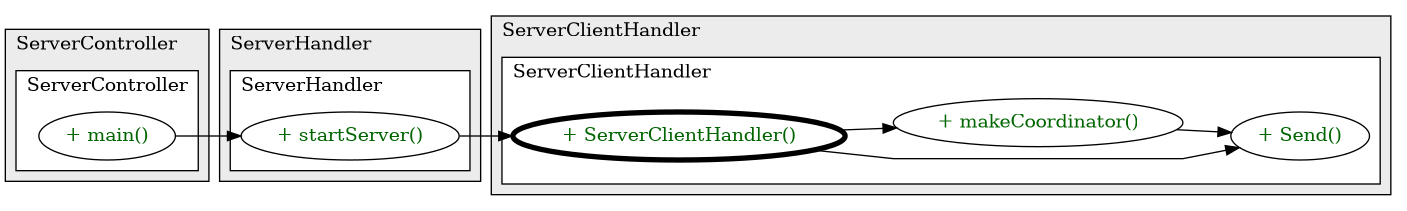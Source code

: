 @startuml

/' diagram meta data start
config=CallConfiguration;
{
  "rootMethod": "ServerClientHandler#ServerClientHandler(Socket,ArrayList\u003cServerClientHandler\u003e)",
  "projectClassification": {
    "searchMode": "OpenProject", // OpenProject, AllProjects
    "includedProjects": "",
    "pathEndKeywords": "*.impl",
    "isClientPath": "",
    "isClientName": "",
    "isTestPath": "",
    "isTestName": "",
    "isMappingPath": "",
    "isMappingName": "",
    "isDataAccessPath": "",
    "isDataAccessName": "",
    "isDataStructurePath": "",
    "isDataStructureName": "",
    "isInterfaceStructuresPath": "",
    "isInterfaceStructuresName": "",
    "isEntryPointPath": "",
    "isEntryPointName": "",
    "treatFinalFieldsAsMandatory": false
  },
  "graphRestriction": {
    "classPackageExcludeFilter": "",
    "classPackageIncludeFilter": "",
    "classNameExcludeFilter": "",
    "classNameIncludeFilter": "",
    "methodNameExcludeFilter": "",
    "methodNameIncludeFilter": "",
    "removeByInheritance": "", // inheritance/annotation based filtering is done in a second step
    "removeByAnnotation": "",
    "removeByClassPackage": "", // cleanup the graph after inheritance/annotation based filtering is done
    "removeByClassName": "",
    "cutMappings": false,
    "cutEnum": true,
    "cutTests": true,
    "cutClient": true,
    "cutDataAccess": true,
    "cutInterfaceStructures": true,
    "cutDataStructures": true,
    "cutGetterAndSetter": true,
    "cutConstructors": true
  },
  "graphTraversal": {
    "forwardDepth": 3,
    "backwardDepth": 3,
    "classPackageExcludeFilter": "",
    "classPackageIncludeFilter": "",
    "classNameExcludeFilter": "",
    "classNameIncludeFilter": "",
    "methodNameExcludeFilter": "",
    "methodNameIncludeFilter": "",
    "hideMappings": false,
    "hideDataStructures": false,
    "hidePrivateMethods": true,
    "hideInterfaceCalls": true, // indirection: implementation -> interface (is hidden) -> implementation
    "onlyShowApplicationEntryPoints": false, // root node is included
    "useMethodCallsForStructureDiagram": "ForwardOnly" // ForwardOnly, BothDirections, No
  },
  "details": {
    "aggregation": "GroupByClass", // ByClass, GroupByClass, None
    "showMethodParametersTypes": false,
    "showMethodParametersNames": false,
    "showMethodReturnType": false,
    "showPackageLevels": 2,
    "showCallOrder": false,
    "edgeMode": "MethodsOnly", // TypesOnly, MethodsOnly, TypesAndMethods, MethodsAndDirectTypeUsage
    "showDetailedClassStructure": false
  },
  "rootClass": "ServerClientHandler",
  "extensionCallbackMethod": "" // qualified.class.name#methodName - signature: public static String method(String)
}
diagram meta data end '/



digraph g {
    rankdir="LR"
    splines=polyline
    

'nodes 
subgraph cluster_1694949796 { 
   	label=ServerClientHandler
	labeljust=l
	fillcolor="#ececec"
	style=filled
   
   subgraph cluster_306445258 { 
   	label=ServerClientHandler
	labeljust=l
	fillcolor=white
	style=filled
   
   ServerClientHandler1694949796XXXSend1808118735[
	label="+ Send()"
	style=filled
	fillcolor=white
	tooltip="ServerClientHandler

null"
	fontcolor=darkgreen
];

ServerClientHandler1694949796XXXServerClientHandler789927822[
	label="+ ServerClientHandler()"
	style=filled
	fillcolor=white
	tooltip="ServerClientHandler

null"
	penwidth=4
	fontcolor=darkgreen
];

ServerClientHandler1694949796XXXmakeCoordinator0[
	label="+ makeCoordinator()"
	style=filled
	fillcolor=white
	tooltip="ServerClientHandler

null"
	fontcolor=darkgreen
];
} 
} 

subgraph cluster_1827877273 { 
   	label=ServerHandler
	labeljust=l
	fillcolor="#ececec"
	style=filled
   
   subgraph cluster_767235872 { 
   	label=ServerHandler
	labeljust=l
	fillcolor=white
	style=filled
   
   ServerHandler1827877273XXXstartServer0[
	label="+ startServer()"
	style=filled
	fillcolor=white
	tooltip="ServerHandler

null"
	fontcolor=darkgreen
];
} 
} 

subgraph cluster_247642975 { 
   	label=ServerController
	labeljust=l
	fillcolor="#ececec"
	style=filled
   
   subgraph cluster_487992846 { 
   	label=ServerController
	labeljust=l
	fillcolor=white
	style=filled
   
   ServerController247642975XXXmain1859653459[
	label="+ main()"
	style=filled
	fillcolor=white
	tooltip="ServerController

null"
	fontcolor=darkgreen
];
} 
} 

'edges    
ServerClientHandler1694949796XXXServerClientHandler789927822 -> ServerClientHandler1694949796XXXSend1808118735;
ServerClientHandler1694949796XXXServerClientHandler789927822 -> ServerClientHandler1694949796XXXmakeCoordinator0;
ServerClientHandler1694949796XXXmakeCoordinator0 -> ServerClientHandler1694949796XXXSend1808118735;
ServerController247642975XXXmain1859653459 -> ServerHandler1827877273XXXstartServer0;
ServerHandler1827877273XXXstartServer0 -> ServerClientHandler1694949796XXXServerClientHandler789927822;
    
}
@enduml